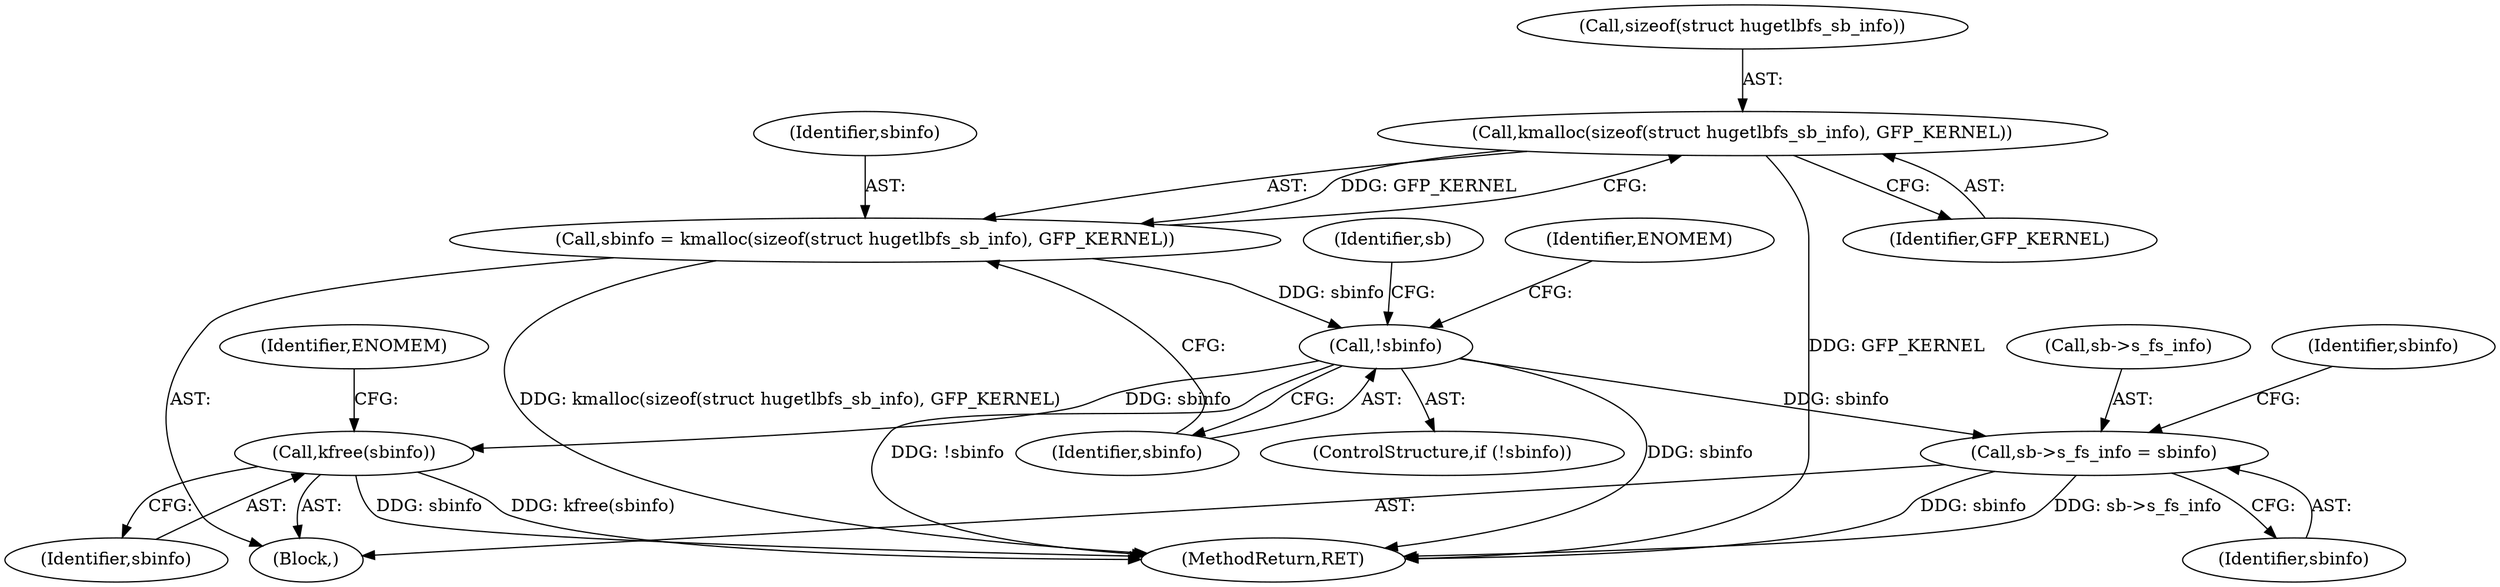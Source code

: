 digraph "0_linux_90481622d75715bfcb68501280a917dbfe516029_1@API" {
"1000160" [label="(Call,kmalloc(sizeof(struct hugetlbfs_sb_info), GFP_KERNEL))"];
"1000158" [label="(Call,sbinfo = kmalloc(sizeof(struct hugetlbfs_sb_info), GFP_KERNEL))"];
"1000165" [label="(Call,!sbinfo)"];
"1000170" [label="(Call,sb->s_fs_info = sbinfo)"];
"1000302" [label="(Call,kfree(sbinfo))"];
"1000169" [label="(Identifier,ENOMEM)"];
"1000302" [label="(Call,kfree(sbinfo))"];
"1000161" [label="(Call,sizeof(struct hugetlbfs_sb_info))"];
"1000306" [label="(Identifier,ENOMEM)"];
"1000106" [label="(Block,)"];
"1000303" [label="(Identifier,sbinfo)"];
"1000172" [label="(Identifier,sb)"];
"1000174" [label="(Identifier,sbinfo)"];
"1000177" [label="(Identifier,sbinfo)"];
"1000158" [label="(Call,sbinfo = kmalloc(sizeof(struct hugetlbfs_sb_info), GFP_KERNEL))"];
"1000307" [label="(MethodReturn,RET)"];
"1000170" [label="(Call,sb->s_fs_info = sbinfo)"];
"1000166" [label="(Identifier,sbinfo)"];
"1000160" [label="(Call,kmalloc(sizeof(struct hugetlbfs_sb_info), GFP_KERNEL))"];
"1000171" [label="(Call,sb->s_fs_info)"];
"1000159" [label="(Identifier,sbinfo)"];
"1000164" [label="(ControlStructure,if (!sbinfo))"];
"1000163" [label="(Identifier,GFP_KERNEL)"];
"1000165" [label="(Call,!sbinfo)"];
"1000160" -> "1000158"  [label="AST: "];
"1000160" -> "1000163"  [label="CFG: "];
"1000161" -> "1000160"  [label="AST: "];
"1000163" -> "1000160"  [label="AST: "];
"1000158" -> "1000160"  [label="CFG: "];
"1000160" -> "1000307"  [label="DDG: GFP_KERNEL"];
"1000160" -> "1000158"  [label="DDG: GFP_KERNEL"];
"1000158" -> "1000106"  [label="AST: "];
"1000159" -> "1000158"  [label="AST: "];
"1000166" -> "1000158"  [label="CFG: "];
"1000158" -> "1000307"  [label="DDG: kmalloc(sizeof(struct hugetlbfs_sb_info), GFP_KERNEL)"];
"1000158" -> "1000165"  [label="DDG: sbinfo"];
"1000165" -> "1000164"  [label="AST: "];
"1000165" -> "1000166"  [label="CFG: "];
"1000166" -> "1000165"  [label="AST: "];
"1000169" -> "1000165"  [label="CFG: "];
"1000172" -> "1000165"  [label="CFG: "];
"1000165" -> "1000307"  [label="DDG: sbinfo"];
"1000165" -> "1000307"  [label="DDG: !sbinfo"];
"1000165" -> "1000170"  [label="DDG: sbinfo"];
"1000165" -> "1000302"  [label="DDG: sbinfo"];
"1000170" -> "1000106"  [label="AST: "];
"1000170" -> "1000174"  [label="CFG: "];
"1000171" -> "1000170"  [label="AST: "];
"1000174" -> "1000170"  [label="AST: "];
"1000177" -> "1000170"  [label="CFG: "];
"1000170" -> "1000307"  [label="DDG: sb->s_fs_info"];
"1000170" -> "1000307"  [label="DDG: sbinfo"];
"1000302" -> "1000106"  [label="AST: "];
"1000302" -> "1000303"  [label="CFG: "];
"1000303" -> "1000302"  [label="AST: "];
"1000306" -> "1000302"  [label="CFG: "];
"1000302" -> "1000307"  [label="DDG: sbinfo"];
"1000302" -> "1000307"  [label="DDG: kfree(sbinfo)"];
}
